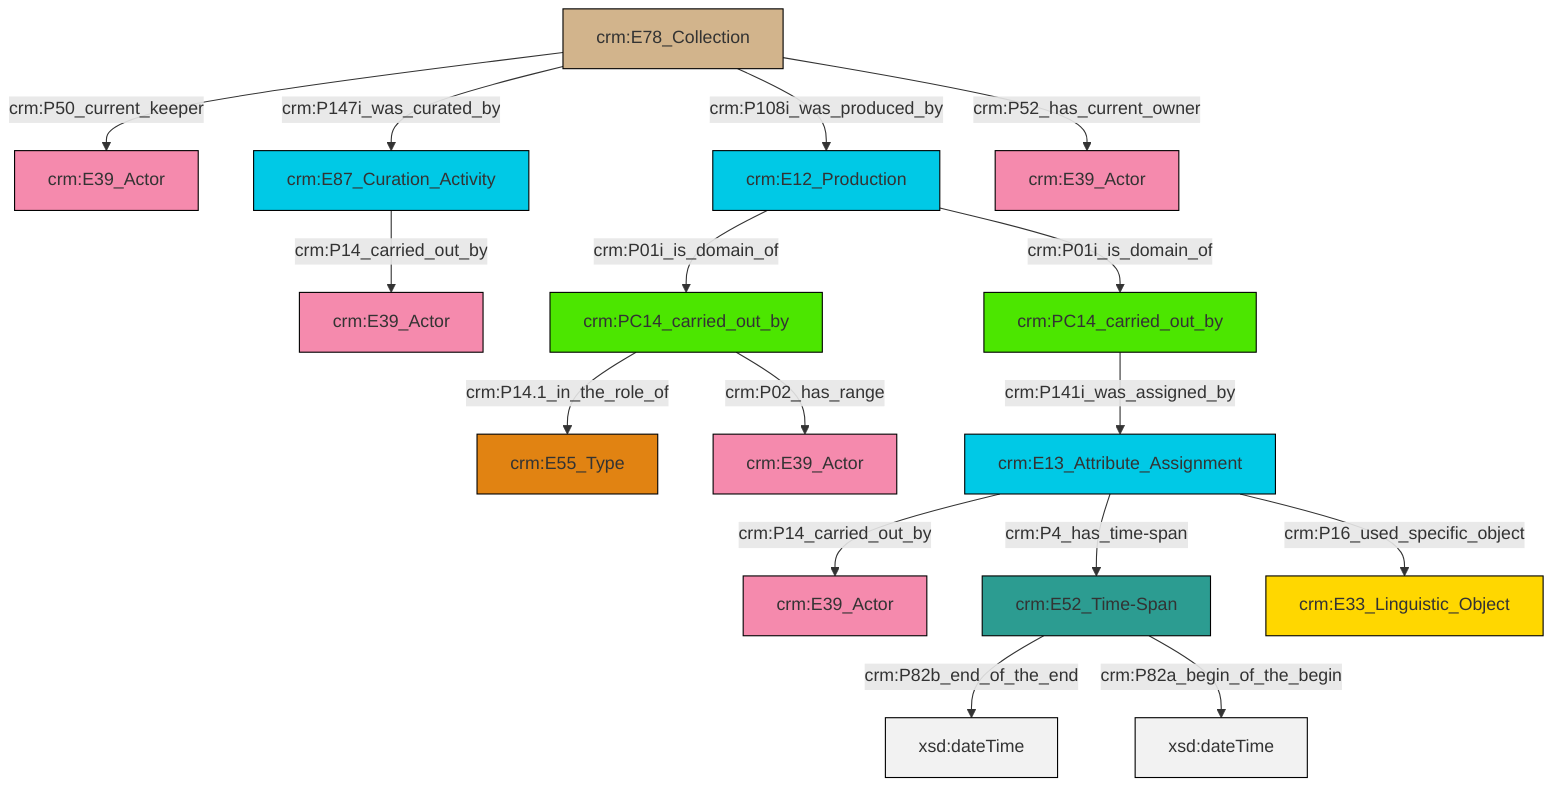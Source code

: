 graph TD
classDef Literal fill:#f2f2f2,stroke:#000000;
classDef CRM_Entity fill:#FFFFFF,stroke:#000000;
classDef Temporal_Entity fill:#00C9E6, stroke:#000000;
classDef Type fill:#E18312, stroke:#000000;
classDef Time-Span fill:#2C9C91, stroke:#000000;
classDef Appellation fill:#FFEB7F, stroke:#000000;
classDef Place fill:#008836, stroke:#000000;
classDef Persistent_Item fill:#B266B2, stroke:#000000;
classDef Conceptual_Object fill:#FFD700, stroke:#000000;
classDef Physical_Thing fill:#D2B48C, stroke:#000000;
classDef Actor fill:#f58aad, stroke:#000000;
classDef PC_Classes fill:#4ce600, stroke:#000000;
classDef Multi fill:#cccccc,stroke:#000000;

0["crm:E52_Time-Span"]:::Time-Span -->|crm:P82b_end_of_the_end| 1[xsd:dateTime]:::Literal
2["crm:E78_Collection"]:::Physical_Thing -->|crm:P50_current_keeper| 3["crm:E39_Actor"]:::Actor
4["crm:PC14_carried_out_by"]:::PC_Classes -->|crm:P14.1_in_the_role_of| 5["crm:E55_Type"]:::Type
9["crm:PC14_carried_out_by"]:::PC_Classes -->|crm:P141i_was_assigned_by| 10["crm:E13_Attribute_Assignment"]:::Temporal_Entity
7["crm:E87_Curation_Activity"]:::Temporal_Entity -->|crm:P14_carried_out_by| 14["crm:E39_Actor"]:::Actor
0["crm:E52_Time-Span"]:::Time-Span -->|crm:P82a_begin_of_the_begin| 15[xsd:dateTime]:::Literal
10["crm:E13_Attribute_Assignment"]:::Temporal_Entity -->|crm:P14_carried_out_by| 18["crm:E39_Actor"]:::Actor
2["crm:E78_Collection"]:::Physical_Thing -->|crm:P147i_was_curated_by| 7["crm:E87_Curation_Activity"]:::Temporal_Entity
2["crm:E78_Collection"]:::Physical_Thing -->|crm:P108i_was_produced_by| 21["crm:E12_Production"]:::Temporal_Entity
21["crm:E12_Production"]:::Temporal_Entity -->|crm:P01i_is_domain_of| 4["crm:PC14_carried_out_by"]:::PC_Classes
2["crm:E78_Collection"]:::Physical_Thing -->|crm:P52_has_current_owner| 22["crm:E39_Actor"]:::Actor
10["crm:E13_Attribute_Assignment"]:::Temporal_Entity -->|crm:P4_has_time-span| 0["crm:E52_Time-Span"]:::Time-Span
21["crm:E12_Production"]:::Temporal_Entity -->|crm:P01i_is_domain_of| 9["crm:PC14_carried_out_by"]:::PC_Classes
4["crm:PC14_carried_out_by"]:::PC_Classes -->|crm:P02_has_range| 16["crm:E39_Actor"]:::Actor
10["crm:E13_Attribute_Assignment"]:::Temporal_Entity -->|crm:P16_used_specific_object| 12["crm:E33_Linguistic_Object"]:::Conceptual_Object
